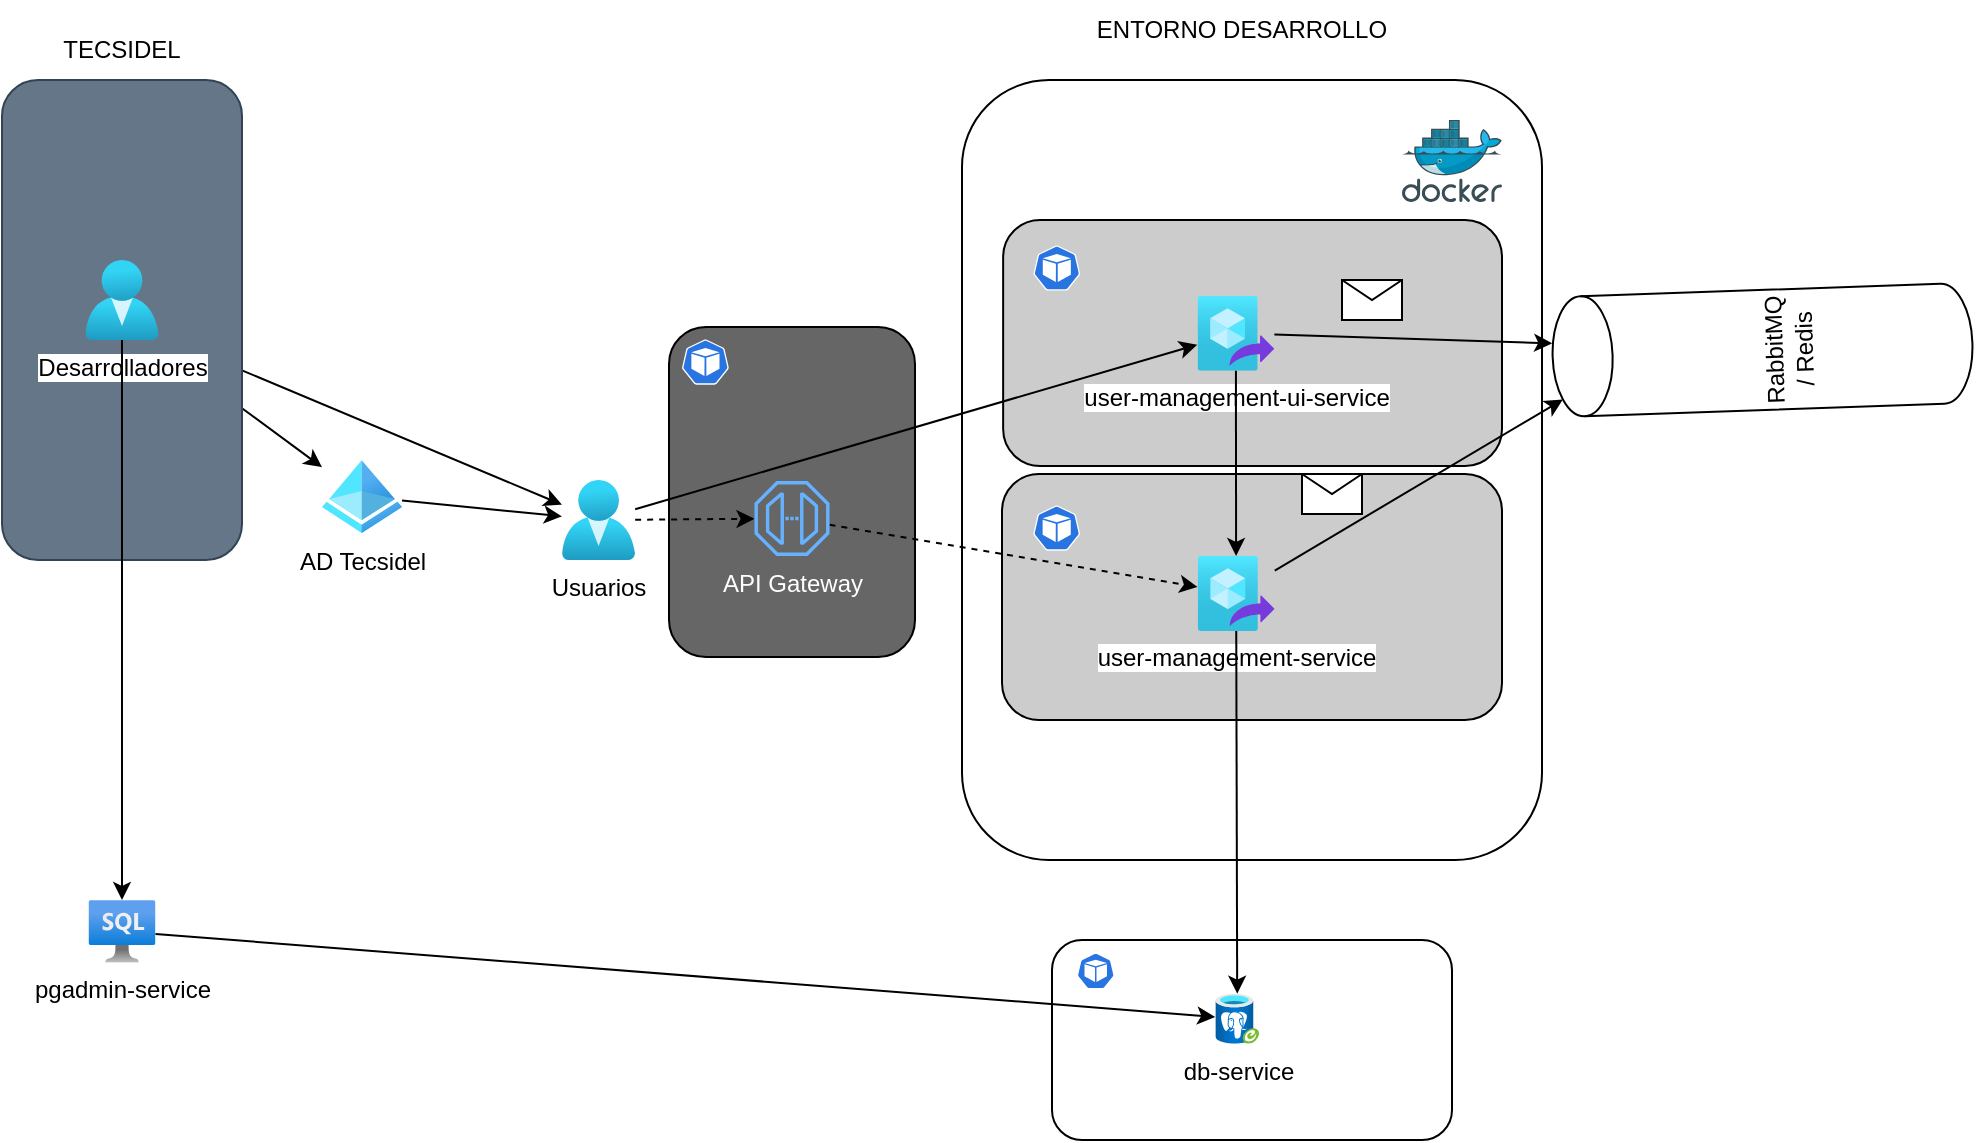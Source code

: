 <mxfile>
    <diagram id="Dp09zciwQ04VZwHExYm0" name="Page-1">
        <mxGraphModel dx="1459" dy="467" grid="1" gridSize="10" guides="1" tooltips="1" connect="1" arrows="1" fold="1" page="1" pageScale="1" pageWidth="850" pageHeight="1100" math="0" shadow="0">
            <root>
                <mxCell id="0"/>
                <mxCell id="1" parent="0"/>
                <mxCell id="63" value="" style="rounded=1;whiteSpace=wrap;html=1;" parent="1" vertex="1">
                    <mxGeometry x="320" y="360" width="290" height="390" as="geometry"/>
                </mxCell>
                <mxCell id="64" value="" style="group" parent="1" vertex="1" connectable="0">
                    <mxGeometry x="340.57" y="430" width="249.43" height="123" as="geometry"/>
                </mxCell>
                <mxCell id="54" value="" style="rounded=1;whiteSpace=wrap;html=1;fillColor=#CCCCCC;" parent="64" vertex="1">
                    <mxGeometry width="249.43" height="123" as="geometry"/>
                </mxCell>
                <mxCell id="55" value="" style="sketch=0;html=1;dashed=0;whitespace=wrap;fillColor=#2875E2;strokeColor=#ffffff;points=[[0.005,0.63,0],[0.1,0.2,0],[0.9,0.2,0],[0.5,0,0],[0.995,0.63,0],[0.72,0.99,0],[0.5,1,0],[0.28,0.99,0]];verticalLabelPosition=bottom;align=center;verticalAlign=top;shape=mxgraph.kubernetes.icon;prIcon=pod" parent="64" vertex="1">
                    <mxGeometry x="15.145" y="10" width="23.384" height="28" as="geometry"/>
                </mxCell>
                <mxCell id="56" value="user-management-ui-service" style="aspect=fixed;html=1;points=[];align=center;image;fontSize=12;image=img/lib/azure2/compute/Image_Definitions.svg;fillColor=#CCCCCC;" parent="64" vertex="1">
                    <mxGeometry x="97.098" y="38" width="38.529" height="37.36" as="geometry"/>
                </mxCell>
                <mxCell id="94" value="" style="shape=message;html=1;html=1;outlineConnect=0;labelPosition=center;verticalLabelPosition=bottom;align=center;verticalAlign=top;" parent="64" vertex="1">
                    <mxGeometry x="169.43" y="30" width="30" height="20" as="geometry"/>
                </mxCell>
                <mxCell id="70" value="" style="rounded=1;whiteSpace=wrap;html=1;rotation=-90;fillColor=#666666;" parent="1" vertex="1">
                    <mxGeometry x="152.5" y="504.5" width="165" height="123" as="geometry"/>
                </mxCell>
                <mxCell id="25" style="edgeStyle=none;html=1;" parent="1" source="8" target="21" edge="1">
                    <mxGeometry relative="1" as="geometry"/>
                </mxCell>
                <mxCell id="30" style="edgeStyle=none;html=1;" parent="1" source="8" target="29" edge="1">
                    <mxGeometry relative="1" as="geometry"/>
                </mxCell>
                <mxCell id="73" style="edgeStyle=none;html=1;" parent="1" source="21" target="56" edge="1">
                    <mxGeometry relative="1" as="geometry"/>
                </mxCell>
                <mxCell id="77" style="edgeStyle=none;html=1;fontColor=#FFFFFF;dashed=1;" parent="1" source="21" target="76" edge="1">
                    <mxGeometry relative="1" as="geometry"/>
                </mxCell>
                <mxCell id="21" value="Usuarios" style="aspect=fixed;html=1;points=[];align=center;image;fontSize=12;image=img/lib/azure2/identity/Users.svg;" parent="1" vertex="1">
                    <mxGeometry x="120.0" y="560" width="36.57" height="40" as="geometry"/>
                </mxCell>
                <mxCell id="31" style="edgeStyle=none;html=1;" parent="1" source="29" target="21" edge="1">
                    <mxGeometry relative="1" as="geometry"/>
                </mxCell>
                <mxCell id="29" value="AD Tecsidel" style="aspect=fixed;html=1;points=[];align=center;image;fontSize=12;image=img/lib/azure2/identity/Azure_Active_Directory.svg;" parent="1" vertex="1">
                    <mxGeometry x="2.842e-14" y="550" width="40" height="36.57" as="geometry"/>
                </mxCell>
                <mxCell id="57" value="" style="group" parent="1" vertex="1" connectable="0">
                    <mxGeometry x="-160" y="330" width="120" height="270" as="geometry"/>
                </mxCell>
                <mxCell id="8" value="" style="rounded=1;whiteSpace=wrap;html=1;strokeColor=#314354;fillColor=#647687;fontColor=#ffffff;" parent="57" vertex="1">
                    <mxGeometry y="30" width="120" height="240" as="geometry"/>
                </mxCell>
                <mxCell id="9" value="Desarrolladores" style="aspect=fixed;html=1;points=[];align=center;image;fontSize=12;image=img/lib/azure2/identity/Users.svg;" parent="57" vertex="1">
                    <mxGeometry x="41.71" y="120" width="36.57" height="40" as="geometry"/>
                </mxCell>
                <mxCell id="11" value="TECSIDEL" style="text;html=1;strokeColor=none;fillColor=none;align=center;verticalAlign=middle;whiteSpace=wrap;rounded=0;" parent="57" vertex="1">
                    <mxGeometry x="30" width="60" height="30" as="geometry"/>
                </mxCell>
                <mxCell id="79" value="RabbitMQ / Redis" style="shape=cylinder3;whiteSpace=wrap;html=1;boundedLbl=1;backgroundOutline=1;size=15;rotation=-92;" parent="1" vertex="1">
                    <mxGeometry x="690.26" y="390" width="60" height="210" as="geometry"/>
                </mxCell>
                <mxCell id="91" style="edgeStyle=none;html=1;" parent="1" source="56" target="79" edge="1">
                    <mxGeometry relative="1" as="geometry"/>
                </mxCell>
                <mxCell id="43" value="" style="sketch=0;aspect=fixed;html=1;points=[];align=center;image;fontSize=12;image=img/lib/mscae/Docker.svg;fillColor=#CCCCCC;" parent="1" vertex="1">
                    <mxGeometry x="540" y="380" width="50" height="41" as="geometry"/>
                </mxCell>
                <mxCell id="95" value="pgadmin-service" style="aspect=fixed;html=1;points=[];align=center;image;fontSize=12;image=img/lib/azure2/databases/Azure_SQL_VM.svg;" parent="1" vertex="1">
                    <mxGeometry x="-116.737" y="770" width="33.472" height="31.381" as="geometry"/>
                </mxCell>
                <mxCell id="96" style="edgeStyle=none;html=1;" parent="1" source="9" target="95" edge="1">
                    <mxGeometry relative="1" as="geometry"/>
                </mxCell>
                <mxCell id="65" value="" style="group" parent="1" vertex="1" connectable="0">
                    <mxGeometry x="340" y="557" width="250" height="156" as="geometry"/>
                </mxCell>
                <mxCell id="47" value="" style="rounded=1;whiteSpace=wrap;html=1;fillColor=#CCCCCC;" parent="65" vertex="1">
                    <mxGeometry width="250" height="123" as="geometry"/>
                </mxCell>
                <mxCell id="46" value="" style="sketch=0;html=1;dashed=0;whitespace=wrap;fillColor=#2875E2;strokeColor=#ffffff;points=[[0.005,0.63,0],[0.1,0.2,0],[0.9,0.2,0],[0.5,0,0],[0.995,0.63,0],[0.72,0.99,0],[0.5,1,0],[0.28,0.99,0]];verticalLabelPosition=bottom;align=center;verticalAlign=top;shape=mxgraph.kubernetes.icon;prIcon=pod" parent="65" vertex="1">
                    <mxGeometry x="15.625" y="13" width="23.438" height="28" as="geometry"/>
                </mxCell>
                <mxCell id="50" value="user-management-service" style="aspect=fixed;html=1;points=[];align=center;image;fontSize=12;image=img/lib/azure2/compute/Image_Definitions.svg;fillColor=#CCCCCC;" parent="65" vertex="1">
                    <mxGeometry x="97.766" y="41" width="38.617" height="37.445" as="geometry"/>
                </mxCell>
                <mxCell id="93" value="" style="shape=message;html=1;html=1;outlineConnect=0;labelPosition=center;verticalLabelPosition=bottom;align=center;verticalAlign=top;" parent="65" vertex="1">
                    <mxGeometry x="150" width="30" height="20" as="geometry"/>
                </mxCell>
                <mxCell id="66" value="" style="group" parent="1" vertex="1" connectable="0">
                    <mxGeometry x="365" y="790" width="200" height="100" as="geometry"/>
                </mxCell>
                <mxCell id="48" value="" style="rounded=1;whiteSpace=wrap;html=1;" parent="66" vertex="1">
                    <mxGeometry width="200" height="100" as="geometry"/>
                </mxCell>
                <mxCell id="3" value="db-service" style="aspect=fixed;html=1;points=[];align=center;image;fontSize=12;image=img/lib/azure2/databases/Azure_Database_PostgreSQL_Server_Group.svg;" parent="66" vertex="1">
                    <mxGeometry x="81.606" y="26.829" width="22.056" height="25" as="geometry"/>
                </mxCell>
                <mxCell id="44" value="" style="sketch=0;html=1;dashed=0;whitespace=wrap;fillColor=#2875E2;strokeColor=#ffffff;points=[[0.005,0.63,0],[0.1,0.2,0],[0.9,0.2,0],[0.5,0,0],[0.995,0.63,0],[0.72,0.99,0],[0.5,1,0],[0.28,0.99,0]];verticalLabelPosition=bottom;align=center;verticalAlign=top;shape=mxgraph.kubernetes.icon;prIcon=pod" parent="66" vertex="1">
                    <mxGeometry x="12.5" y="4.065" width="18.75" height="22.764" as="geometry"/>
                </mxCell>
                <mxCell id="62" style="edgeStyle=none;html=1;" parent="1" source="56" target="50" edge="1">
                    <mxGeometry relative="1" as="geometry"/>
                </mxCell>
                <mxCell id="53" style="edgeStyle=none;html=1;" parent="1" source="50" target="3" edge="1">
                    <mxGeometry relative="1" as="geometry"/>
                </mxCell>
                <mxCell id="33" value="ENTORNO DESARROLLO" style="text;html=1;strokeColor=none;fillColor=none;align=center;verticalAlign=middle;whiteSpace=wrap;rounded=0;" parent="1" vertex="1">
                    <mxGeometry x="370" y="320" width="180" height="30" as="geometry"/>
                </mxCell>
                <mxCell id="78" style="edgeStyle=none;html=1;fontColor=#FFFFFF;dashed=1;" parent="1" source="76" target="50" edge="1">
                    <mxGeometry relative="1" as="geometry"/>
                </mxCell>
                <mxCell id="71" value="" style="sketch=0;html=1;dashed=0;whitespace=wrap;fillColor=#2875E2;strokeColor=#ffffff;points=[[0.005,0.63,0],[0.1,0.2,0],[0.9,0.2,0],[0.5,0,0],[0.995,0.63,0],[0.72,0.99,0],[0.5,1,0],[0.28,0.99,0]];verticalLabelPosition=bottom;align=center;verticalAlign=top;shape=mxgraph.kubernetes.icon;prIcon=pod;rotation=0;" parent="1" vertex="1">
                    <mxGeometry x="179.996" y="487" width="23.438" height="28" as="geometry"/>
                </mxCell>
                <mxCell id="76" value="&lt;font color=&quot;#ffffff&quot;&gt;API Gateway&lt;/font&gt;" style="sketch=0;outlineConnect=0;fontColor=#232F3E;gradientColor=none;fillColor=#66B2FF;strokeColor=none;dashed=0;verticalLabelPosition=bottom;verticalAlign=top;align=center;html=1;fontSize=12;fontStyle=0;aspect=fixed;pointerEvents=1;shape=mxgraph.aws4.endpoint;" parent="1" vertex="1">
                    <mxGeometry x="216.248" y="560.5" width="37.5" height="37.5" as="geometry"/>
                </mxCell>
                <mxCell id="92" style="edgeStyle=none;html=1;entryX=0.145;entryY=0;entryDx=0;entryDy=4.35;entryPerimeter=0;" parent="1" source="50" target="79" edge="1">
                    <mxGeometry relative="1" as="geometry"/>
                </mxCell>
                <mxCell id="97" style="edgeStyle=none;html=1;" parent="1" source="95" target="3" edge="1">
                    <mxGeometry relative="1" as="geometry"/>
                </mxCell>
            </root>
        </mxGraphModel>
    </diagram>
</mxfile>